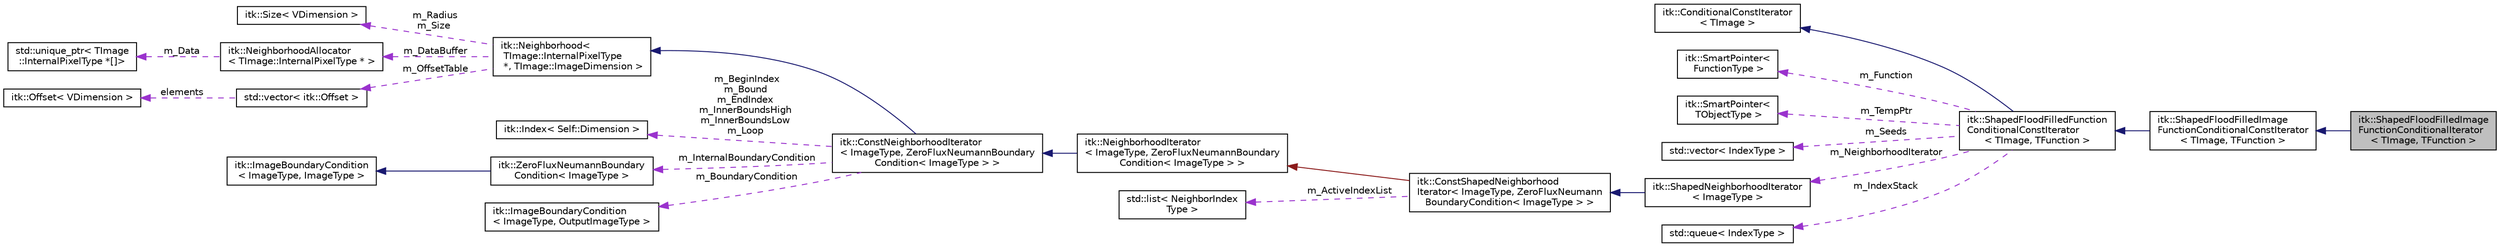 digraph "itk::ShapedFloodFilledImageFunctionConditionalIterator&lt; TImage, TFunction &gt;"
{
 // LATEX_PDF_SIZE
  edge [fontname="Helvetica",fontsize="10",labelfontname="Helvetica",labelfontsize="10"];
  node [fontname="Helvetica",fontsize="10",shape=record];
  rankdir="LR";
  Node1 [label="itk::ShapedFloodFilledImage\lFunctionConditionalIterator\l\< TImage, TFunction \>",height=0.2,width=0.4,color="black", fillcolor="grey75", style="filled", fontcolor="black",tooltip="Iterates over a flood-filled image function with write access to pixels."];
  Node2 -> Node1 [dir="back",color="midnightblue",fontsize="10",style="solid",fontname="Helvetica"];
  Node2 [label="itk::ShapedFloodFilledImage\lFunctionConditionalConstIterator\l\< TImage, TFunction \>",height=0.2,width=0.4,color="black", fillcolor="white", style="filled",URL="$classitk_1_1ShapedFloodFilledImageFunctionConditionalConstIterator.html",tooltip="Iterates over a flood-filled image function with read-only access to pixels."];
  Node3 -> Node2 [dir="back",color="midnightblue",fontsize="10",style="solid",fontname="Helvetica"];
  Node3 [label="itk::ShapedFloodFilledFunction\lConditionalConstIterator\l\< TImage, TFunction \>",height=0.2,width=0.4,color="black", fillcolor="white", style="filled",URL="$classitk_1_1ShapedFloodFilledFunctionConditionalConstIterator.html",tooltip="Iterates over a flood-filled spatial function with read-only access to pixels."];
  Node4 -> Node3 [dir="back",color="midnightblue",fontsize="10",style="solid",fontname="Helvetica"];
  Node4 [label="itk::ConditionalConstIterator\l\< TImage \>",height=0.2,width=0.4,color="black", fillcolor="white", style="filled",URL="$classitk_1_1ConditionalConstIterator.html",tooltip="A base class for other iterators where membership in the set of output pixels is conditional upon som..."];
  Node5 -> Node3 [dir="back",color="darkorchid3",fontsize="10",style="dashed",label=" m_Function" ,fontname="Helvetica"];
  Node5 [label="itk::SmartPointer\<\l FunctionType \>",height=0.2,width=0.4,color="black", fillcolor="white", style="filled",URL="$classitk_1_1SmartPointer.html",tooltip=" "];
  Node6 -> Node3 [dir="back",color="darkorchid3",fontsize="10",style="dashed",label=" m_TempPtr" ,fontname="Helvetica"];
  Node6 [label="itk::SmartPointer\<\l TObjectType \>",height=0.2,width=0.4,color="black", fillcolor="white", style="filled",URL="$classitk_1_1SmartPointer.html",tooltip="Implements transparent reference counting."];
  Node7 -> Node3 [dir="back",color="darkorchid3",fontsize="10",style="dashed",label=" m_Seeds" ,fontname="Helvetica"];
  Node7 [label="std::vector\< IndexType \>",height=0.2,width=0.4,color="black", fillcolor="white", style="filled",tooltip=" "];
  Node8 -> Node3 [dir="back",color="darkorchid3",fontsize="10",style="dashed",label=" m_NeighborhoodIterator" ,fontname="Helvetica"];
  Node8 [label="itk::ShapedNeighborhoodIterator\l\< ImageType \>",height=0.2,width=0.4,color="black", fillcolor="white", style="filled",URL="$classitk_1_1ShapedNeighborhoodIterator.html",tooltip=" "];
  Node9 -> Node8 [dir="back",color="midnightblue",fontsize="10",style="solid",fontname="Helvetica"];
  Node9 [label="itk::ConstShapedNeighborhood\lIterator\< ImageType, ZeroFluxNeumann\lBoundaryCondition\< ImageType \> \>",height=0.2,width=0.4,color="black", fillcolor="white", style="filled",URL="$classitk_1_1ConstShapedNeighborhoodIterator.html",tooltip=" "];
  Node10 -> Node9 [dir="back",color="firebrick4",fontsize="10",style="solid",fontname="Helvetica"];
  Node10 [label="itk::NeighborhoodIterator\l\< ImageType, ZeroFluxNeumannBoundary\lCondition\< ImageType \> \>",height=0.2,width=0.4,color="black", fillcolor="white", style="filled",URL="$classitk_1_1NeighborhoodIterator.html",tooltip=" "];
  Node11 -> Node10 [dir="back",color="midnightblue",fontsize="10",style="solid",fontname="Helvetica"];
  Node11 [label="itk::ConstNeighborhoodIterator\l\< ImageType, ZeroFluxNeumannBoundary\lCondition\< ImageType \> \>",height=0.2,width=0.4,color="black", fillcolor="white", style="filled",URL="$classitk_1_1ConstNeighborhoodIterator.html",tooltip=" "];
  Node12 -> Node11 [dir="back",color="midnightblue",fontsize="10",style="solid",fontname="Helvetica"];
  Node12 [label="itk::Neighborhood\<\l TImage::InternalPixelType\l *, TImage::ImageDimension \>",height=0.2,width=0.4,color="black", fillcolor="white", style="filled",URL="$classitk_1_1Neighborhood.html",tooltip=" "];
  Node13 -> Node12 [dir="back",color="darkorchid3",fontsize="10",style="dashed",label=" m_Radius\nm_Size" ,fontname="Helvetica"];
  Node13 [label="itk::Size\< VDimension \>",height=0.2,width=0.4,color="black", fillcolor="white", style="filled",URL="$structitk_1_1Size.html",tooltip=" "];
  Node14 -> Node12 [dir="back",color="darkorchid3",fontsize="10",style="dashed",label=" m_DataBuffer" ,fontname="Helvetica"];
  Node14 [label="itk::NeighborhoodAllocator\l\< TImage::InternalPixelType * \>",height=0.2,width=0.4,color="black", fillcolor="white", style="filled",URL="$classitk_1_1NeighborhoodAllocator.html",tooltip=" "];
  Node15 -> Node14 [dir="back",color="darkorchid3",fontsize="10",style="dashed",label=" m_Data" ,fontname="Helvetica"];
  Node15 [label="std::unique_ptr\< TImage\l::InternalPixelType *[]\>",height=0.2,width=0.4,color="black", fillcolor="white", style="filled",tooltip=" "];
  Node16 -> Node12 [dir="back",color="darkorchid3",fontsize="10",style="dashed",label=" m_OffsetTable" ,fontname="Helvetica"];
  Node16 [label="std::vector\< itk::Offset \>",height=0.2,width=0.4,color="black", fillcolor="white", style="filled",tooltip=" "];
  Node17 -> Node16 [dir="back",color="darkorchid3",fontsize="10",style="dashed",label=" elements" ,fontname="Helvetica"];
  Node17 [label="itk::Offset\< VDimension \>",height=0.2,width=0.4,color="black", fillcolor="white", style="filled",URL="$structitk_1_1Offset.html",tooltip="Represent a n-dimensional offset between two n-dimensional indexes of n-dimensional image."];
  Node18 -> Node11 [dir="back",color="darkorchid3",fontsize="10",style="dashed",label=" m_BeginIndex\nm_Bound\nm_EndIndex\nm_InnerBoundsHigh\nm_InnerBoundsLow\nm_Loop" ,fontname="Helvetica"];
  Node18 [label="itk::Index\< Self::Dimension \>",height=0.2,width=0.4,color="black", fillcolor="white", style="filled",URL="$structitk_1_1Index.html",tooltip=" "];
  Node19 -> Node11 [dir="back",color="darkorchid3",fontsize="10",style="dashed",label=" m_InternalBoundaryCondition" ,fontname="Helvetica"];
  Node19 [label="itk::ZeroFluxNeumannBoundary\lCondition\< ImageType \>",height=0.2,width=0.4,color="black", fillcolor="white", style="filled",URL="$classitk_1_1ZeroFluxNeumannBoundaryCondition.html",tooltip=" "];
  Node20 -> Node19 [dir="back",color="midnightblue",fontsize="10",style="solid",fontname="Helvetica"];
  Node20 [label="itk::ImageBoundaryCondition\l\< ImageType, ImageType \>",height=0.2,width=0.4,color="black", fillcolor="white", style="filled",URL="$classitk_1_1ImageBoundaryCondition.html",tooltip=" "];
  Node21 -> Node11 [dir="back",color="darkorchid3",fontsize="10",style="dashed",label=" m_BoundaryCondition" ,fontname="Helvetica"];
  Node21 [label="itk::ImageBoundaryCondition\l\< ImageType, OutputImageType \>",height=0.2,width=0.4,color="black", fillcolor="white", style="filled",URL="$classitk_1_1ImageBoundaryCondition.html",tooltip=" "];
  Node22 -> Node9 [dir="back",color="darkorchid3",fontsize="10",style="dashed",label=" m_ActiveIndexList" ,fontname="Helvetica"];
  Node22 [label="std::list\< NeighborIndex\lType \>",height=0.2,width=0.4,color="black", fillcolor="white", style="filled",tooltip=" "];
  Node23 -> Node3 [dir="back",color="darkorchid3",fontsize="10",style="dashed",label=" m_IndexStack" ,fontname="Helvetica"];
  Node23 [label="std::queue\< IndexType \>",height=0.2,width=0.4,color="black", fillcolor="white", style="filled",tooltip=" "];
}
